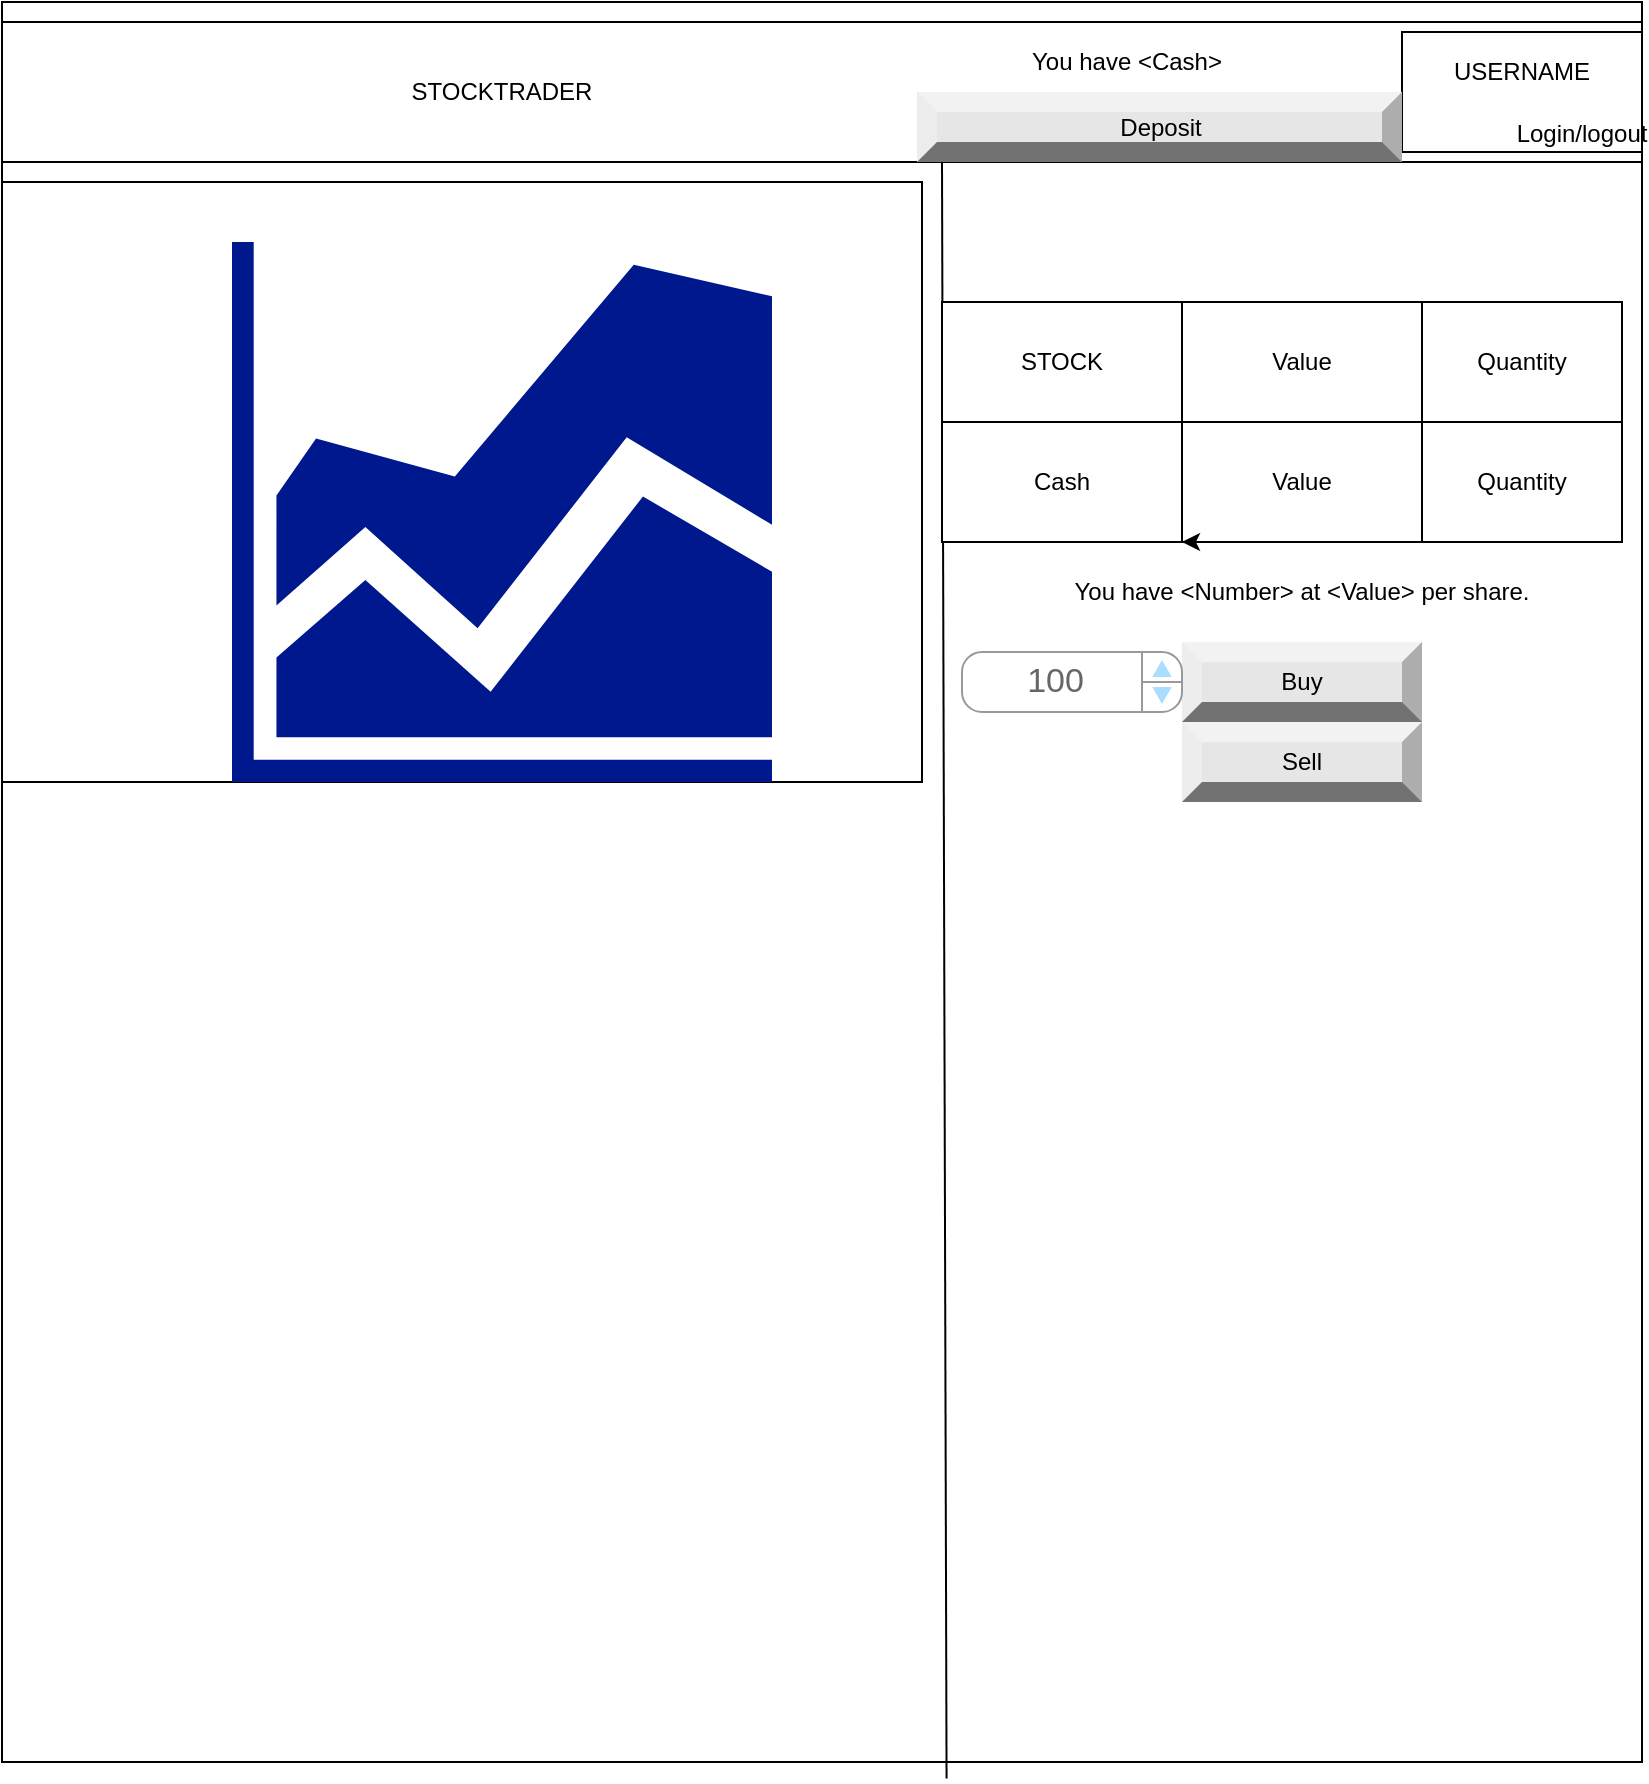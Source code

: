 <mxfile version="26.0.9" pages="3">
  <diagram name="Page-1" id="Zk2Mp6eZ05zJtqf8ytHI">
    <mxGraphModel dx="1434" dy="844" grid="1" gridSize="10" guides="1" tooltips="1" connect="1" arrows="1" fold="1" page="1" pageScale="1" pageWidth="850" pageHeight="1100" math="0" shadow="0">
      <root>
        <mxCell id="0" />
        <mxCell id="1" parent="0" />
        <mxCell id="AUS6rZ2O-rxv-LgGG_SK-1" value="" style="rounded=0;whiteSpace=wrap;html=1;" parent="1" vertex="1">
          <mxGeometry x="40" y="30" width="820" height="880" as="geometry" />
        </mxCell>
        <mxCell id="AUS6rZ2O-rxv-LgGG_SK-2" value="" style="rounded=0;whiteSpace=wrap;html=1;" parent="1" vertex="1">
          <mxGeometry x="40" y="40" width="820" height="70" as="geometry" />
        </mxCell>
        <mxCell id="AUS6rZ2O-rxv-LgGG_SK-6" value="" style="endArrow=none;html=1;rounded=0;exitX=0.667;exitY=0.998;exitDx=0;exitDy=0;entryX=0.664;entryY=1;entryDx=0;entryDy=0;entryPerimeter=0;exitPerimeter=0;" parent="1" edge="1">
          <mxGeometry width="50" height="50" relative="1" as="geometry">
            <mxPoint x="512.28" y="918.24" as="sourcePoint" />
            <mxPoint x="510.0" y="110" as="targetPoint" />
          </mxGeometry>
        </mxCell>
        <mxCell id="AUS6rZ2O-rxv-LgGG_SK-7" value="" style="rounded=0;whiteSpace=wrap;html=1;" parent="1" vertex="1">
          <mxGeometry x="40" y="120" width="460" height="300" as="geometry" />
        </mxCell>
        <mxCell id="AUS6rZ2O-rxv-LgGG_SK-11" value="" style="sketch=0;aspect=fixed;pointerEvents=1;shadow=0;dashed=0;html=1;strokeColor=none;labelPosition=center;verticalLabelPosition=bottom;verticalAlign=top;align=center;fillColor=#00188D;shape=mxgraph.mscae.general.graph" parent="1" vertex="1">
          <mxGeometry x="155" y="150" width="270" height="270" as="geometry" />
        </mxCell>
        <mxCell id="AUS6rZ2O-rxv-LgGG_SK-47" value="STOCK" style="rounded=0;whiteSpace=wrap;html=1;" parent="1" vertex="1">
          <mxGeometry x="510" y="180" width="120" height="60" as="geometry" />
        </mxCell>
        <mxCell id="AUS6rZ2O-rxv-LgGG_SK-48" value="Cash" style="rounded=0;whiteSpace=wrap;html=1;" parent="1" vertex="1">
          <mxGeometry x="510" y="240" width="120" height="60" as="geometry" />
        </mxCell>
        <mxCell id="AUS6rZ2O-rxv-LgGG_SK-49" value="Value" style="rounded=0;whiteSpace=wrap;html=1;" parent="1" vertex="1">
          <mxGeometry x="630" y="180" width="120" height="60" as="geometry" />
        </mxCell>
        <mxCell id="AUS6rZ2O-rxv-LgGG_SK-50" value="Value" style="rounded=0;whiteSpace=wrap;html=1;" parent="1" vertex="1">
          <mxGeometry x="630" y="240" width="120" height="60" as="geometry" />
        </mxCell>
        <mxCell id="AUS6rZ2O-rxv-LgGG_SK-51" value="Quantity" style="rounded=0;whiteSpace=wrap;html=1;" parent="1" vertex="1">
          <mxGeometry x="750" y="180" width="100" height="60" as="geometry" />
        </mxCell>
        <mxCell id="AUS6rZ2O-rxv-LgGG_SK-52" style="edgeStyle=orthogonalEdgeStyle;rounded=0;orthogonalLoop=1;jettySize=auto;html=1;exitX=0.25;exitY=1;exitDx=0;exitDy=0;entryX=0;entryY=1;entryDx=0;entryDy=0;" parent="1" source="AUS6rZ2O-rxv-LgGG_SK-50" target="AUS6rZ2O-rxv-LgGG_SK-50" edge="1">
          <mxGeometry relative="1" as="geometry" />
        </mxCell>
        <mxCell id="AUS6rZ2O-rxv-LgGG_SK-53" value="Quantity" style="rounded=0;whiteSpace=wrap;html=1;" parent="1" vertex="1">
          <mxGeometry x="750" y="240" width="100" height="60" as="geometry" />
        </mxCell>
        <mxCell id="AUS6rZ2O-rxv-LgGG_SK-65" value="Sell" style="labelPosition=center;verticalLabelPosition=middle;align=center;html=1;shape=mxgraph.basic.shaded_button;dx=10;fillColor=#E6E6E6;strokeColor=none;whiteSpace=wrap;" parent="1" vertex="1">
          <mxGeometry x="630" y="390" width="120" height="40" as="geometry" />
        </mxCell>
        <mxCell id="AUS6rZ2O-rxv-LgGG_SK-67" value="Buy" style="labelPosition=center;verticalLabelPosition=middle;align=center;html=1;shape=mxgraph.basic.shaded_button;dx=10;fillColor=#E6E6E6;strokeColor=none;whiteSpace=wrap;" parent="1" vertex="1">
          <mxGeometry x="630" y="350" width="120" height="40" as="geometry" />
        </mxCell>
        <mxCell id="AUS6rZ2O-rxv-LgGG_SK-68" value="You have &amp;lt;Number&amp;gt; at &amp;lt;Value&amp;gt; per share." style="text;html=1;align=center;verticalAlign=middle;whiteSpace=wrap;rounded=0;" parent="1" vertex="1">
          <mxGeometry x="540" y="310" width="300" height="30" as="geometry" />
        </mxCell>
        <mxCell id="AUS6rZ2O-rxv-LgGG_SK-70" value="&lt;table cellpadding=&quot;0&quot; cellspacing=&quot;0&quot; style=&quot;width:100%;height:100%;&quot;&gt;&lt;tr&gt;&lt;td style=&quot;width:85%&quot;&gt;100&lt;/td&gt;&lt;td style=&quot;width:15%&quot;&gt;&lt;/td&gt;&lt;/tr&gt;&lt;/table&gt;" style="strokeWidth=1;shadow=0;dashed=0;align=center;html=1;shape=mxgraph.mockup.forms.spinner;strokeColor=#999999;spinLayout=right;spinStyle=normal;adjStyle=triangle;fillColor=#aaddff;fontSize=17;fontColor=#666666;mainText=;html=1;overflow=fill;" parent="1" vertex="1">
          <mxGeometry x="520" y="355" width="110" height="30" as="geometry" />
        </mxCell>
        <mxCell id="AUS6rZ2O-rxv-LgGG_SK-72" value="" style="rounded=0;whiteSpace=wrap;html=1;" parent="1" vertex="1">
          <mxGeometry x="740" y="45" width="120" height="60" as="geometry" />
        </mxCell>
        <mxCell id="AUS6rZ2O-rxv-LgGG_SK-73" value="Login/logout&lt;div&gt;&lt;br&gt;&lt;/div&gt;" style="text;html=1;align=center;verticalAlign=middle;whiteSpace=wrap;rounded=0;" parent="1" vertex="1">
          <mxGeometry x="800" y="95" width="60" height="15" as="geometry" />
        </mxCell>
        <mxCell id="AUS6rZ2O-rxv-LgGG_SK-75" value="USERNAME" style="text;html=1;align=center;verticalAlign=middle;whiteSpace=wrap;rounded=0;" parent="1" vertex="1">
          <mxGeometry x="740" y="45" width="120" height="40" as="geometry" />
        </mxCell>
        <mxCell id="AUS6rZ2O-rxv-LgGG_SK-76" value="STOCKTRADER" style="text;html=1;align=center;verticalAlign=middle;whiteSpace=wrap;rounded=0;" parent="1" vertex="1">
          <mxGeometry x="145" y="40" width="290" height="70" as="geometry" />
        </mxCell>
        <mxCell id="AUS6rZ2O-rxv-LgGG_SK-78" value="You have &amp;lt;Cash&amp;gt;" style="text;html=1;align=center;verticalAlign=middle;whiteSpace=wrap;rounded=0;" parent="1" vertex="1">
          <mxGeometry x="465" y="45" width="275" height="30" as="geometry" />
        </mxCell>
        <mxCell id="AUS6rZ2O-rxv-LgGG_SK-80" value="Deposit" style="labelPosition=center;verticalLabelPosition=middle;align=center;html=1;shape=mxgraph.basic.shaded_button;dx=10;fillColor=#E6E6E6;strokeColor=none;whiteSpace=wrap;" parent="1" vertex="1">
          <mxGeometry x="497.5" y="75" width="242.5" height="35" as="geometry" />
        </mxCell>
      </root>
    </mxGraphModel>
  </diagram>
  <diagram id="WvRsOl-Y1OWpnD-D2MX6" name="Account View">
    <mxGraphModel dx="1434" dy="844" grid="1" gridSize="10" guides="1" tooltips="1" connect="1" arrows="1" fold="1" page="1" pageScale="1" pageWidth="850" pageHeight="1100" math="0" shadow="0">
      <root>
        <mxCell id="0" />
        <mxCell id="1" parent="0" />
        <mxCell id="23TGsnoaJCarrGwFyqyh-1" value="" style="rounded=0;whiteSpace=wrap;html=1;" vertex="1" parent="1">
          <mxGeometry x="50" y="40" width="820" height="880" as="geometry" />
        </mxCell>
        <mxCell id="23TGsnoaJCarrGwFyqyh-2" value="" style="rounded=0;whiteSpace=wrap;html=1;" vertex="1" parent="1">
          <mxGeometry x="50" y="50" width="820" height="70" as="geometry" />
        </mxCell>
        <mxCell id="23TGsnoaJCarrGwFyqyh-17" value="" style="rounded=0;whiteSpace=wrap;html=1;" vertex="1" parent="1">
          <mxGeometry x="750" y="55" width="120" height="60" as="geometry" />
        </mxCell>
        <mxCell id="23TGsnoaJCarrGwFyqyh-18" value="Login/logout&lt;div&gt;&lt;br&gt;&lt;/div&gt;" style="text;html=1;align=center;verticalAlign=middle;whiteSpace=wrap;rounded=0;" vertex="1" parent="1">
          <mxGeometry x="810" y="105" width="60" height="15" as="geometry" />
        </mxCell>
        <mxCell id="23TGsnoaJCarrGwFyqyh-19" value="USERNAME" style="text;html=1;align=center;verticalAlign=middle;whiteSpace=wrap;rounded=0;" vertex="1" parent="1">
          <mxGeometry x="750" y="55" width="120" height="40" as="geometry" />
        </mxCell>
        <mxCell id="23TGsnoaJCarrGwFyqyh-20" value="STOCKTRADER" style="text;html=1;align=center;verticalAlign=middle;whiteSpace=wrap;rounded=0;" vertex="1" parent="1">
          <mxGeometry x="155" y="50" width="290" height="70" as="geometry" />
        </mxCell>
        <mxCell id="23TGsnoaJCarrGwFyqyh-21" value="You have &amp;lt;Cash&amp;gt;" style="text;html=1;align=center;verticalAlign=middle;whiteSpace=wrap;rounded=0;" vertex="1" parent="1">
          <mxGeometry x="475" y="55" width="275" height="30" as="geometry" />
        </mxCell>
        <mxCell id="23TGsnoaJCarrGwFyqyh-22" value="Deposit" style="labelPosition=center;verticalLabelPosition=middle;align=center;html=1;shape=mxgraph.basic.shaded_button;dx=10;fillColor=#E6E6E6;strokeColor=none;whiteSpace=wrap;" vertex="1" parent="1">
          <mxGeometry x="507.5" y="85" width="242.5" height="35" as="geometry" />
        </mxCell>
        <mxCell id="23TGsnoaJCarrGwFyqyh-23" value="Welcome &amp;lt;user&amp;gt;&lt;br&gt;You have: &amp;lt;balance&amp;gt;" style="rounded=0;whiteSpace=wrap;html=1;" vertex="1" parent="1">
          <mxGeometry x="400" y="210" width="120" height="60" as="geometry" />
        </mxCell>
        <mxCell id="23TGsnoaJCarrGwFyqyh-24" value="" style="rounded=0;whiteSpace=wrap;html=1;" vertex="1" parent="1">
          <mxGeometry x="270" y="350" width="400" height="380" as="geometry" />
        </mxCell>
        <mxCell id="23TGsnoaJCarrGwFyqyh-25" value="&lt;div&gt;&lt;br&gt;&lt;/div&gt;Transaction History&lt;div&gt;&lt;br&gt;&lt;/div&gt;" style="text;html=1;align=center;verticalAlign=middle;whiteSpace=wrap;rounded=0;" vertex="1" parent="1">
          <mxGeometry x="350" y="310" width="220" height="30" as="geometry" />
        </mxCell>
        <mxCell id="23TGsnoaJCarrGwFyqyh-26" value="&lt;h1 style=&quot;margin-top: 0px;&quot;&gt;&lt;span style=&quot;background-color: transparent; color: light-dark(rgb(0, 0, 0), rgb(255, 255, 255)); font-size: 12px; font-weight: normal;&quot;&gt;Lorem ipsum dolor sit amet, consectetur adipisicing elit, sed do eiusmod tempor incididunt ut labore et dolore magna aliqua.&lt;/span&gt;&lt;br&gt;&lt;/h1&gt;" style="text;html=1;whiteSpace=wrap;overflow=hidden;rounded=0;" vertex="1" parent="1">
          <mxGeometry x="270" y="360" width="400" height="90" as="geometry" />
        </mxCell>
        <mxCell id="23TGsnoaJCarrGwFyqyh-28" value="&lt;h1 style=&quot;margin-top: 0px;&quot;&gt;&lt;span style=&quot;background-color: transparent; color: light-dark(rgb(0, 0, 0), rgb(255, 255, 255)); font-size: 12px; font-weight: normal;&quot;&gt;Lorem ipsum dolor sit amet, consectetur adipisicing elit, sed do eiusmod tempor incididunt ut labore et dolore magna aliqua.&lt;/span&gt;&lt;br&gt;&lt;/h1&gt;" style="text;html=1;whiteSpace=wrap;overflow=hidden;rounded=0;" vertex="1" parent="1">
          <mxGeometry x="270" y="450" width="400" height="90" as="geometry" />
        </mxCell>
        <mxCell id="23TGsnoaJCarrGwFyqyh-29" value="&lt;h1 style=&quot;margin-top: 0px;&quot;&gt;&lt;span style=&quot;background-color: transparent; color: light-dark(rgb(0, 0, 0), rgb(255, 255, 255)); font-size: 12px; font-weight: normal;&quot;&gt;Lorem ipsum dolor sit amet, consectetur adipisicing elit, sed do eiusmod tempor incididunt ut labore et dolore magna aliqua.&lt;/span&gt;&lt;br&gt;&lt;/h1&gt;" style="text;html=1;whiteSpace=wrap;overflow=hidden;rounded=0;" vertex="1" parent="1">
          <mxGeometry x="270" y="510" width="400" height="90" as="geometry" />
        </mxCell>
      </root>
    </mxGraphModel>
  </diagram>
  <diagram id="emQSVv5WWfLMIJHONPhx" name="Deposit">
    <mxGraphModel dx="1434" dy="844" grid="1" gridSize="10" guides="1" tooltips="1" connect="1" arrows="1" fold="1" page="1" pageScale="1" pageWidth="850" pageHeight="1100" math="0" shadow="0">
      <root>
        <mxCell id="0" />
        <mxCell id="1" parent="0" />
        <mxCell id="TwsV55GT4b7biEzSu9C_-1" value="" style="rounded=0;whiteSpace=wrap;html=1;" vertex="1" parent="1">
          <mxGeometry x="40" y="30" width="820" height="880" as="geometry" />
        </mxCell>
        <mxCell id="TwsV55GT4b7biEzSu9C_-2" value="" style="rounded=0;whiteSpace=wrap;html=1;" vertex="1" parent="1">
          <mxGeometry x="40" y="40" width="820" height="70" as="geometry" />
        </mxCell>
        <mxCell id="TwsV55GT4b7biEzSu9C_-17" value="" style="rounded=0;whiteSpace=wrap;html=1;" vertex="1" parent="1">
          <mxGeometry x="740" y="45" width="120" height="60" as="geometry" />
        </mxCell>
        <mxCell id="TwsV55GT4b7biEzSu9C_-18" value="Login/logout&lt;div&gt;&lt;br&gt;&lt;/div&gt;" style="text;html=1;align=center;verticalAlign=middle;whiteSpace=wrap;rounded=0;" vertex="1" parent="1">
          <mxGeometry x="800" y="95" width="60" height="15" as="geometry" />
        </mxCell>
        <mxCell id="TwsV55GT4b7biEzSu9C_-19" value="USERNAME" style="text;html=1;align=center;verticalAlign=middle;whiteSpace=wrap;rounded=0;" vertex="1" parent="1">
          <mxGeometry x="740" y="45" width="120" height="40" as="geometry" />
        </mxCell>
        <mxCell id="TwsV55GT4b7biEzSu9C_-20" value="STOCKTRADER" style="text;html=1;align=center;verticalAlign=middle;whiteSpace=wrap;rounded=0;" vertex="1" parent="1">
          <mxGeometry x="145" y="40" width="290" height="70" as="geometry" />
        </mxCell>
        <mxCell id="TwsV55GT4b7biEzSu9C_-21" value="You have &amp;lt;Cash&amp;gt;" style="text;html=1;align=center;verticalAlign=middle;whiteSpace=wrap;rounded=0;" vertex="1" parent="1">
          <mxGeometry x="465" y="45" width="275" height="30" as="geometry" />
        </mxCell>
        <mxCell id="TwsV55GT4b7biEzSu9C_-22" value="Deposit" style="labelPosition=center;verticalLabelPosition=middle;align=center;html=1;shape=mxgraph.basic.shaded_button;dx=10;fillColor=#E6E6E6;strokeColor=none;whiteSpace=wrap;" vertex="1" parent="1">
          <mxGeometry x="497.5" y="75" width="242.5" height="35" as="geometry" />
        </mxCell>
        <mxCell id="TwsV55GT4b7biEzSu9C_-23" value="" style="rounded=0;whiteSpace=wrap;html=1;" vertex="1" parent="1">
          <mxGeometry x="310" y="230" width="280" height="170" as="geometry" />
        </mxCell>
        <mxCell id="TwsV55GT4b7biEzSu9C_-24" value="TBA: TRANSACTION INFO REQUIREMENTS&lt;div&gt;&lt;br&gt;&lt;/div&gt;" style="text;html=1;align=center;verticalAlign=middle;whiteSpace=wrap;rounded=0;" vertex="1" parent="1">
          <mxGeometry x="285" y="240" width="330" height="30" as="geometry" />
        </mxCell>
        <mxCell id="TwsV55GT4b7biEzSu9C_-25" value="Ammount to deposit:" style="text;html=1;align=center;verticalAlign=middle;whiteSpace=wrap;rounded=0;" vertex="1" parent="1">
          <mxGeometry x="315" y="360" width="150" height="30" as="geometry" />
        </mxCell>
        <mxCell id="TwsV55GT4b7biEzSu9C_-26" value="" style="rounded=1;whiteSpace=wrap;html=1;" vertex="1" parent="1">
          <mxGeometry x="460" y="365" width="125" height="20" as="geometry" />
        </mxCell>
      </root>
    </mxGraphModel>
  </diagram>
</mxfile>
